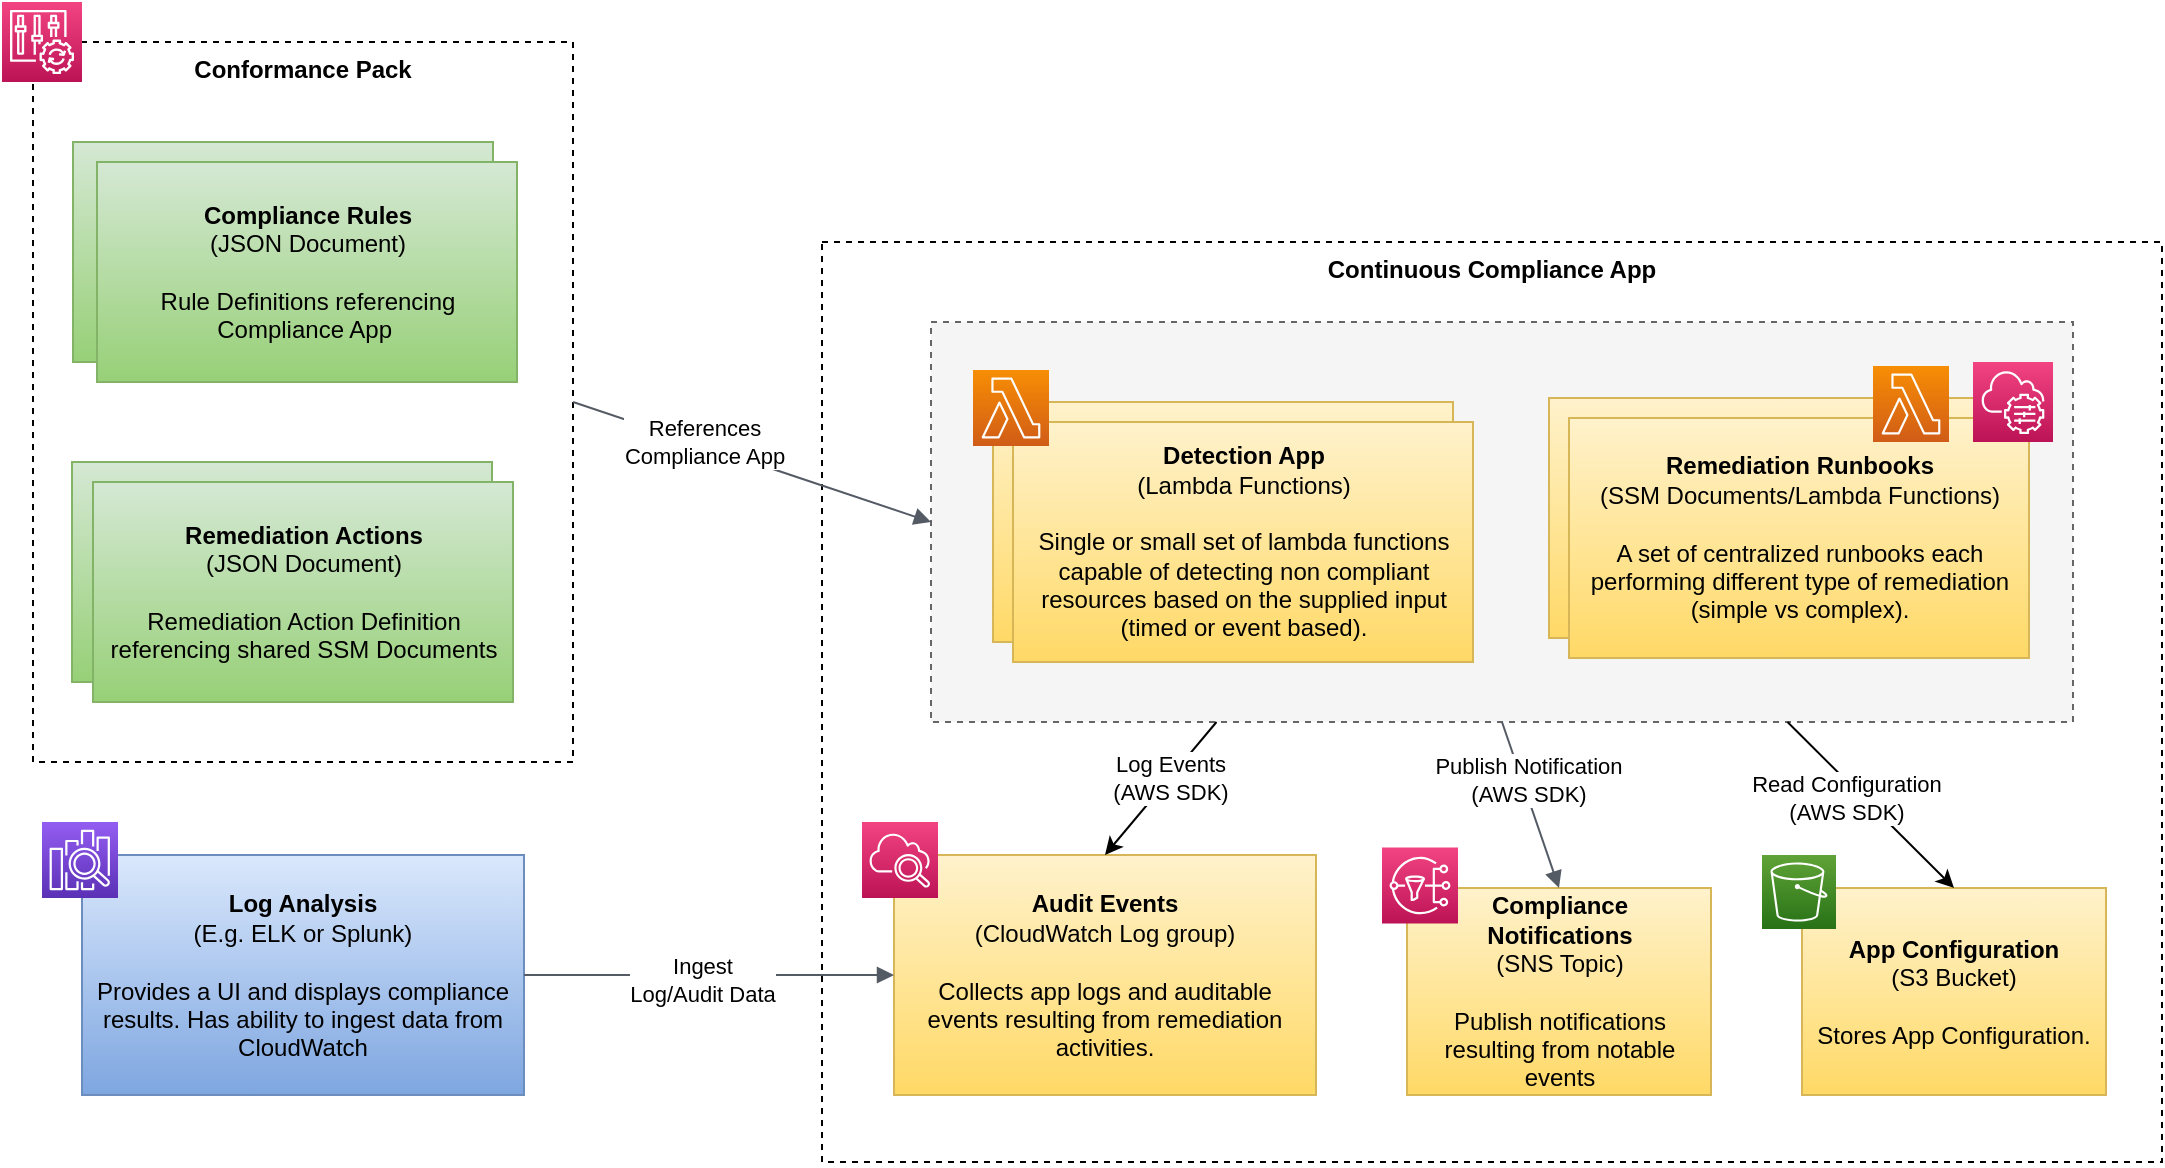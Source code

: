 <mxfile version="14.1.8" type="device" pages="4"><diagram id="Sz2MxA-G4bnlBhVbrP_o" name="App Design"><mxGraphModel dx="946" dy="672" grid="1" gridSize="10" guides="1" tooltips="1" connect="1" arrows="1" fold="1" page="1" pageScale="1" pageWidth="1169" pageHeight="827" math="0" shadow="0"><root><mxCell id="0"/><mxCell id="1" parent="0"/><mxCell id="k2-gSf6HDzEhyr_K0hGx-14" value="Continuous Compliance App" style="dashed=1;verticalAlign=top;fontStyle=1;" parent="1" vertex="1"><mxGeometry x="470" y="250" width="670" height="460" as="geometry"/></mxCell><mxCell id="k2-gSf6HDzEhyr_K0hGx-5" value="Conformance Pack" style="dashed=1;verticalAlign=top;fontStyle=1;" parent="1" vertex="1"><mxGeometry x="75.5" y="150" width="270" height="360" as="geometry"/></mxCell><mxCell id="q3Uj1CDxo_Lq9ED0C8Sh-1" value="" style="dashed=1;verticalAlign=top;fontStyle=1;fillColor=#f5f5f5;strokeColor=#666666;fontColor=#333333;" parent="1" vertex="1"><mxGeometry x="524.5" y="290" width="571" height="200" as="geometry"/></mxCell><mxCell id="-AlOKNgbu9KbfsANxfJk-21" value="&lt;b&gt;Detection App&lt;/b&gt;&lt;br&gt;(Lambda Function)&lt;br&gt;&lt;br&gt;Single or small set of lambda functions capable of detecting non compliant resources based on the supplied input (timed or event based)" style="whiteSpace=wrap;html=1;fillColor=#fff2cc;strokeColor=#d6b656;gradientColor=#ffd966;" parent="1" vertex="1"><mxGeometry x="555.5" y="330" width="230" height="120" as="geometry"/></mxCell><mxCell id="-AlOKNgbu9KbfsANxfJk-23" value="" style="whiteSpace=wrap;html=1;fillColor=#fff2cc;strokeColor=#d6b656;gradientColor=#ffd966;" parent="1" vertex="1"><mxGeometry x="833.5" y="328" width="230" height="120" as="geometry"/></mxCell><mxCell id="-AlOKNgbu9KbfsANxfJk-24" value="&lt;b&gt;Detection App&lt;/b&gt;&lt;br&gt;(Lambda Functions)&lt;br&gt;&lt;br&gt;Single or small set of lambda functions capable of detecting non compliant resources based on the supplied input (timed or event based)." style="whiteSpace=wrap;html=1;fillColor=#fff2cc;strokeColor=#d6b656;gradientColor=#ffd966;" parent="1" vertex="1"><mxGeometry x="565.5" y="340" width="230" height="120" as="geometry"/></mxCell><mxCell id="-AlOKNgbu9KbfsANxfJk-26" value="&lt;b&gt;Remediation Runbooks&lt;/b&gt;&lt;br&gt;(SSM Documents/Lambda Functions)&lt;br&gt;&lt;br&gt;A set of centralized runbooks each performing different type of&amp;nbsp;remediation (simple vs complex)." style="whiteSpace=wrap;html=1;fillColor=#fff2cc;strokeColor=#d6b656;gradientColor=#ffd966;" parent="1" vertex="1"><mxGeometry x="843.5" y="338" width="230" height="120" as="geometry"/></mxCell><mxCell id="-AlOKNgbu9KbfsANxfJk-28" value="" style="outlineConnect=0;fontColor=#232F3E;gradientColor=#F78E04;gradientDirection=north;fillColor=#D05C17;strokeColor=#ffffff;dashed=0;verticalLabelPosition=bottom;verticalAlign=top;align=center;html=1;fontSize=12;fontStyle=0;aspect=fixed;shape=mxgraph.aws4.resourceIcon;resIcon=mxgraph.aws4.lambda;" parent="1" vertex="1"><mxGeometry x="545.5" y="314" width="38" height="38" as="geometry"/></mxCell><mxCell id="-AlOKNgbu9KbfsANxfJk-37" value="&lt;b&gt;Audit Events&lt;/b&gt;&lt;br&gt;(CloudWatch Log group)&lt;br&gt;&lt;br&gt;Collects app logs and auditable &lt;br&gt;events resulting&amp;nbsp;from remediation activities." style="whiteSpace=wrap;html=1;fillColor=#fff2cc;strokeColor=#d6b656;gradientColor=#ffd966;" parent="1" vertex="1"><mxGeometry x="506" y="556.5" width="211" height="120" as="geometry"/></mxCell><mxCell id="-AlOKNgbu9KbfsANxfJk-38" value="&lt;b&gt;App Configuration&lt;/b&gt;&lt;br&gt;(S3 Bucket)&lt;br&gt;&lt;br&gt;Stores App Configuration." style="whiteSpace=wrap;html=1;fillColor=#fff2cc;strokeColor=#d6b656;gradientColor=#ffd966;" parent="1" vertex="1"><mxGeometry x="960" y="573" width="152" height="103.5" as="geometry"/></mxCell><mxCell id="-AlOKNgbu9KbfsANxfJk-39" value="" style="endArrow=classic;html=1;entryX=0.5;entryY=0;entryDx=0;entryDy=0;exitX=0.25;exitY=1;exitDx=0;exitDy=0;" parent="1" source="q3Uj1CDxo_Lq9ED0C8Sh-1" target="-AlOKNgbu9KbfsANxfJk-37" edge="1"><mxGeometry width="50" height="50" relative="1" as="geometry"><mxPoint x="1090" y="478.5" as="sourcePoint"/><mxPoint x="1140" y="425" as="targetPoint"/></mxGeometry></mxCell><mxCell id="mbrzjWFiRiYHchbA0VCh-6" value="Log Events&lt;br&gt;(AWS SDK)" style="edgeLabel;html=1;align=center;verticalAlign=middle;resizable=0;points=[];" parent="-AlOKNgbu9KbfsANxfJk-39" vertex="1" connectable="0"><mxGeometry x="-0.127" y="-2" relative="1" as="geometry"><mxPoint x="2.28" as="offset"/></mxGeometry></mxCell><mxCell id="-AlOKNgbu9KbfsANxfJk-40" value="" style="endArrow=classic;html=1;entryX=0.5;entryY=0;entryDx=0;entryDy=0;exitX=0.75;exitY=1;exitDx=0;exitDy=0;" parent="1" source="q3Uj1CDxo_Lq9ED0C8Sh-1" target="-AlOKNgbu9KbfsANxfJk-38" edge="1"><mxGeometry width="50" height="50" relative="1" as="geometry"><mxPoint x="1090" y="573.5" as="sourcePoint"/><mxPoint x="1159" y="465" as="targetPoint"/></mxGeometry></mxCell><mxCell id="mbrzjWFiRiYHchbA0VCh-7" value="Read Configuration&lt;br&gt;(AWS SDK)" style="edgeLabel;html=1;align=center;verticalAlign=middle;resizable=0;points=[];" parent="-AlOKNgbu9KbfsANxfJk-40" vertex="1" connectable="0"><mxGeometry x="-0.295" y="1" relative="1" as="geometry"><mxPoint x="-0.67" y="9.17" as="offset"/></mxGeometry></mxCell><mxCell id="-AlOKNgbu9KbfsANxfJk-41" value="" style="outlineConnect=0;fontColor=#232F3E;gradientColor=#F34482;gradientDirection=north;fillColor=#BC1356;strokeColor=#ffffff;dashed=0;verticalLabelPosition=bottom;verticalAlign=top;align=center;html=1;fontSize=12;fontStyle=0;aspect=fixed;shape=mxgraph.aws4.resourceIcon;resIcon=mxgraph.aws4.cloudwatch_2;" parent="1" vertex="1"><mxGeometry x="490" y="540" width="38" height="38" as="geometry"/></mxCell><mxCell id="-AlOKNgbu9KbfsANxfJk-42" value="" style="outlineConnect=0;fontColor=#232F3E;gradientColor=#60A337;gradientDirection=north;fillColor=#277116;strokeColor=#ffffff;dashed=0;verticalLabelPosition=bottom;verticalAlign=top;align=center;html=1;fontSize=12;fontStyle=0;aspect=fixed;shape=mxgraph.aws4.resourceIcon;resIcon=mxgraph.aws4.s3;" parent="1" vertex="1"><mxGeometry x="940" y="556.5" width="37" height="37" as="geometry"/></mxCell><mxCell id="mbrzjWFiRiYHchbA0VCh-3" value="" style="whiteSpace=wrap;html=1;fillColor=#d5e8d4;strokeColor=#82b366;gradientColor=#97d077;" parent="1" vertex="1"><mxGeometry x="95.5" y="200" width="210" height="110" as="geometry"/></mxCell><mxCell id="mbrzjWFiRiYHchbA0VCh-4" value="&lt;b&gt;Compliance Rules&lt;/b&gt;&lt;br&gt;(JSON Document)&lt;br&gt;&lt;br&gt;Rule Definitions referencing Compliance App&amp;nbsp;" style="whiteSpace=wrap;html=1;fillColor=#d5e8d4;strokeColor=#82b366;gradientColor=#97d077;" parent="1" vertex="1"><mxGeometry x="107.5" y="210" width="210" height="110" as="geometry"/></mxCell><mxCell id="F-UYwwWbPjWkkVW4_bss-1" value="&lt;b&gt;Log Analysis&lt;/b&gt;&lt;br&gt;(E.g. ELK or Splunk)&lt;br&gt;&lt;br&gt;Provides a UI and displays compliance results. Has ability to ingest data from CloudWatch" style="whiteSpace=wrap;html=1;fillColor=#dae8fc;strokeColor=#6c8ebf;gradientColor=#7ea6e0;" parent="1" vertex="1"><mxGeometry x="100" y="556.5" width="221" height="120" as="geometry"/></mxCell><mxCell id="F-UYwwWbPjWkkVW4_bss-2" value="" style="html=1;endArrow=block;elbow=vertical;startArrow=none;endFill=1;strokeColor=#545B64;rounded=0;entryX=0;entryY=0.5;entryDx=0;entryDy=0;exitX=1;exitY=0.5;exitDx=0;exitDy=0;" parent="1" source="F-UYwwWbPjWkkVW4_bss-1" target="-AlOKNgbu9KbfsANxfJk-37" edge="1"><mxGeometry width="100" relative="1" as="geometry"><mxPoint x="450" y="507.77" as="sourcePoint"/><mxPoint x="440" y="487.77" as="targetPoint"/></mxGeometry></mxCell><mxCell id="F-UYwwWbPjWkkVW4_bss-3" value="Ingest&lt;br&gt;Log/Audit Data" style="edgeLabel;html=1;align=center;verticalAlign=middle;resizable=0;points=[];" parent="F-UYwwWbPjWkkVW4_bss-2" vertex="1" connectable="0"><mxGeometry x="-0.039" y="-2" relative="1" as="geometry"><mxPoint as="offset"/></mxGeometry></mxCell><mxCell id="F-UYwwWbPjWkkVW4_bss-5" value="" style="outlineConnect=0;fontColor=#232F3E;gradientColor=#945DF2;gradientDirection=north;fillColor=#5A30B5;strokeColor=#ffffff;dashed=0;verticalLabelPosition=bottom;verticalAlign=top;align=center;html=1;fontSize=12;fontStyle=0;aspect=fixed;shape=mxgraph.aws4.resourceIcon;resIcon=mxgraph.aws4.elasticsearch_service;labelBackgroundColor=none;" parent="1" vertex="1"><mxGeometry x="80" y="540" width="38" height="38" as="geometry"/></mxCell><mxCell id="k2-gSf6HDzEhyr_K0hGx-3" value="" style="outlineConnect=0;fontColor=#232F3E;gradientColor=#F78E04;gradientDirection=north;fillColor=#D05C17;strokeColor=#ffffff;dashed=0;verticalLabelPosition=bottom;verticalAlign=top;align=center;html=1;fontSize=12;fontStyle=0;aspect=fixed;shape=mxgraph.aws4.resourceIcon;resIcon=mxgraph.aws4.lambda;" parent="1" vertex="1"><mxGeometry x="995.5" y="312" width="38" height="38" as="geometry"/></mxCell><mxCell id="-AlOKNgbu9KbfsANxfJk-11" value="" style="outlineConnect=0;fontColor=#232F3E;gradientColor=#F34482;gradientDirection=north;fillColor=#BC1356;strokeColor=#ffffff;dashed=0;verticalLabelPosition=bottom;verticalAlign=top;align=center;html=1;fontSize=12;fontStyle=0;aspect=fixed;shape=mxgraph.aws4.resourceIcon;resIcon=mxgraph.aws4.systems_manager;" parent="1" vertex="1"><mxGeometry x="1045.5" y="310" width="40" height="40" as="geometry"/></mxCell><mxCell id="k2-gSf6HDzEhyr_K0hGx-7" value="" style="whiteSpace=wrap;html=1;fillColor=#d5e8d4;strokeColor=#82b366;gradientColor=#97d077;" parent="1" vertex="1"><mxGeometry x="95" y="360" width="210" height="110" as="geometry"/></mxCell><mxCell id="k2-gSf6HDzEhyr_K0hGx-8" value="&lt;b&gt;Remediation Actions&lt;/b&gt;&lt;br&gt;(JSON Document)&lt;br&gt;&lt;br&gt;Remediation Action Definition referencing shared SSM Documents" style="whiteSpace=wrap;html=1;fillColor=#d5e8d4;strokeColor=#82b366;gradientColor=#97d077;" parent="1" vertex="1"><mxGeometry x="105.5" y="370" width="210" height="110" as="geometry"/></mxCell><mxCell id="k2-gSf6HDzEhyr_K0hGx-12" value="" style="html=1;endArrow=none;elbow=vertical;startArrow=block;startFill=1;strokeColor=#545B64;rounded=0;entryX=1;entryY=0.5;entryDx=0;entryDy=0;exitX=0;exitY=0.5;exitDx=0;exitDy=0;" parent="1" source="q3Uj1CDxo_Lq9ED0C8Sh-1" target="k2-gSf6HDzEhyr_K0hGx-5" edge="1"><mxGeometry width="100" relative="1" as="geometry"><mxPoint x="520" y="180" as="sourcePoint"/><mxPoint x="620" y="180" as="targetPoint"/></mxGeometry></mxCell><mxCell id="k2-gSf6HDzEhyr_K0hGx-13" value="References&lt;br&gt;Compliance App" style="edgeLabel;html=1;align=center;verticalAlign=middle;resizable=0;points=[];" parent="k2-gSf6HDzEhyr_K0hGx-12" vertex="1" connectable="0"><mxGeometry x="0.141" y="-4" relative="1" as="geometry"><mxPoint x="-13.37" y="-1.88" as="offset"/></mxGeometry></mxCell><mxCell id="k2-gSf6HDzEhyr_K0hGx-19" value="" style="outlineConnect=0;fontColor=#232F3E;gradientColor=#F34482;gradientDirection=north;fillColor=#BC1356;strokeColor=#ffffff;dashed=0;verticalLabelPosition=bottom;verticalAlign=top;align=center;html=1;fontSize=12;fontStyle=0;aspect=fixed;shape=mxgraph.aws4.resourceIcon;resIcon=mxgraph.aws4.config;labelBackgroundColor=none;" parent="1" vertex="1"><mxGeometry x="60" y="130" width="40" height="40" as="geometry"/></mxCell><mxCell id="GiI1Sh_6T7a-6g6l1EHq-1" style="edgeStyle=none;rounded=0;orthogonalLoop=1;jettySize=auto;html=1;exitX=0.5;exitY=1;exitDx=0;exitDy=0;" parent="1" edge="1"><mxGeometry relative="1" as="geometry"><mxPoint x="850" y="703.02" as="sourcePoint"/><mxPoint x="850" y="703.02" as="targetPoint"/></mxGeometry></mxCell><mxCell id="c5bsYohkxKz-2J22Nl2e-1" value="&lt;b&gt;Compliance &lt;br&gt;Notifications&lt;/b&gt;&lt;br&gt;(SNS Topic)&lt;br&gt;&lt;br&gt;Publish notifications resulting from notable events" style="whiteSpace=wrap;html=1;fillColor=#fff2cc;strokeColor=#d6b656;gradientColor=#ffd966;" parent="1" vertex="1"><mxGeometry x="762.5" y="573" width="152" height="103.5" as="geometry"/></mxCell><mxCell id="c5bsYohkxKz-2J22Nl2e-2" value="" style="html=1;endArrow=block;elbow=vertical;startArrow=none;endFill=1;strokeColor=#545B64;rounded=0;exitX=0.5;exitY=1;exitDx=0;exitDy=0;entryX=0.5;entryY=0;entryDx=0;entryDy=0;" parent="1" source="q3Uj1CDxo_Lq9ED0C8Sh-1" target="c5bsYohkxKz-2J22Nl2e-1" edge="1"><mxGeometry width="100" relative="1" as="geometry"><mxPoint x="720" y="550" as="sourcePoint"/><mxPoint x="820" y="550" as="targetPoint"/></mxGeometry></mxCell><mxCell id="c5bsYohkxKz-2J22Nl2e-5" value="Publish Notification&lt;br&gt;(AWS SDK)" style="edgeLabel;html=1;align=center;verticalAlign=middle;resizable=0;points=[];" parent="c5bsYohkxKz-2J22Nl2e-2" vertex="1" connectable="0"><mxGeometry x="-0.279" y="3" relative="1" as="geometry"><mxPoint as="offset"/></mxGeometry></mxCell><mxCell id="c5bsYohkxKz-2J22Nl2e-3" value="" style="outlineConnect=0;fontColor=#232F3E;gradientColor=#F34482;gradientDirection=north;fillColor=#BC1356;strokeColor=#ffffff;dashed=0;verticalLabelPosition=bottom;verticalAlign=top;align=center;html=1;fontSize=12;fontStyle=0;aspect=fixed;shape=mxgraph.aws4.resourceIcon;resIcon=mxgraph.aws4.sns;labelBackgroundColor=none;" parent="1" vertex="1"><mxGeometry x="750" y="552.77" width="38" height="38" as="geometry"/></mxCell></root></mxGraphModel></diagram><diagram id="mB6nTAfu0q8Hd1EoZbmC" name="Account Relationship"><mxGraphModel dx="946" dy="672" grid="1" gridSize="10" guides="1" tooltips="1" connect="1" arrows="1" fold="1" page="1" pageScale="1" pageWidth="850" pageHeight="1400" math="0" shadow="0"><root><mxCell id="8_wgJeyz4TgsrGso-1_J-0"/><mxCell id="8_wgJeyz4TgsrGso-1_J-1" parent="8_wgJeyz4TgsrGso-1_J-0"/><mxCell id="a839d6v1gcELjsBSGCkf-0" value="" style="fillColor=#EFF0F3;strokeColor=none;dashed=0;verticalAlign=top;fontStyle=0;fontColor=#232F3D;labelBackgroundColor=none;align=left;" parent="8_wgJeyz4TgsrGso-1_J-1" vertex="1"><mxGeometry x="130" y="160" width="670" height="190" as="geometry"/></mxCell><mxCell id="vc-eMAyZ4uf2lT64uw7j-0" value="Centralized Compliance Account" style="points=[[0,0],[0.25,0],[0.5,0],[0.75,0],[1,0],[1,0.25],[1,0.5],[1,0.75],[1,1],[0.75,1],[0.5,1],[0.25,1],[0,1],[0,0.75],[0,0.5],[0,0.25]];outlineConnect=0;gradientColor=none;html=1;whiteSpace=wrap;fontSize=12;fontStyle=0;shape=mxgraph.aws4.group;grIcon=mxgraph.aws4.group_aws_cloud_alt;strokeColor=#232F3E;fillColor=none;verticalAlign=top;align=left;spacingLeft=30;fontColor=#232F3E;dashed=0;" parent="8_wgJeyz4TgsrGso-1_J-1" vertex="1"><mxGeometry x="150" y="180" width="335" height="150" as="geometry"/></mxCell><mxCell id="vc-eMAyZ4uf2lT64uw7j-1" value="&lt;b&gt;Continuous Compliance App&lt;/b&gt;&lt;br&gt;(Serverless App)" style="rounded=0;whiteSpace=wrap;html=1;fillColor=#dae8fc;strokeColor=#6c8ebf;gradientColor=#7ea6e0;" parent="8_wgJeyz4TgsrGso-1_J-1" vertex="1"><mxGeometry x="170.5" y="220" width="137" height="80" as="geometry"/></mxCell><mxCell id="vc-eMAyZ4uf2lT64uw7j-4" value="Orgs Management Account" style="points=[[0,0],[0.25,0],[0.5,0],[0.75,0],[1,0],[1,0.25],[1,0.5],[1,0.75],[1,1],[0.75,1],[0.5,1],[0.25,1],[0,1],[0,0.75],[0,0.5],[0,0.25]];outlineConnect=0;gradientColor=none;html=1;whiteSpace=wrap;fontSize=12;fontStyle=0;shape=mxgraph.aws4.group;grIcon=mxgraph.aws4.group_aws_cloud_alt;strokeColor=#232F3E;fillColor=none;verticalAlign=top;align=left;spacingLeft=30;fontColor=#232F3E;dashed=0;" parent="8_wgJeyz4TgsrGso-1_J-1" vertex="1"><mxGeometry x="550" y="190" width="230" height="140" as="geometry"/></mxCell><mxCell id="vc-eMAyZ4uf2lT64uw7j-5" value="&lt;b&gt;Centralized Compliance Rules&lt;br&gt;&lt;/b&gt;(Conformance Pack)" style="rounded=0;whiteSpace=wrap;html=1;fillColor=#dae8fc;strokeColor=#6c8ebf;gradientColor=#7ea6e0;" parent="8_wgJeyz4TgsrGso-1_J-1" vertex="1"><mxGeometry x="580" y="225" width="170" height="80" as="geometry"/></mxCell><mxCell id="MnebjbsliFPxQwY6gwCk-8" value="" style="rounded=0;orthogonalLoop=1;jettySize=auto;html=1;entryX=0.5;entryY=1;entryDx=0;entryDy=0;" parent="8_wgJeyz4TgsrGso-1_J-1" source="MnebjbsliFPxQwY6gwCk-0" target="vc-eMAyZ4uf2lT64uw7j-1" edge="1"><mxGeometry relative="1" as="geometry"><mxPoint x="115" y="495" as="targetPoint"/></mxGeometry></mxCell><mxCell id="MnebjbsliFPxQwY6gwCk-10" value="Invoke Lambda &lt;br&gt;Function" style="edgeLabel;html=1;align=center;verticalAlign=middle;resizable=0;points=[];" parent="MnebjbsliFPxQwY6gwCk-8" vertex="1" connectable="0"><mxGeometry x="0.035" y="2" relative="1" as="geometry"><mxPoint as="offset"/></mxGeometry></mxCell><mxCell id="MJGX6Xdzz2bD-GF3kXNW-1" value="&lt;font color=&quot;#ff0000&quot;&gt;&lt;b&gt;Target Account&amp;nbsp;&lt;/b&gt;&lt;/font&gt;" style="points=[[0,0],[0.25,0],[0.5,0],[0.75,0],[1,0],[1,0.25],[1,0.5],[1,0.75],[1,1],[0.75,1],[0.5,1],[0.25,1],[0,1],[0,0.75],[0,0.5],[0,0.25]];outlineConnect=0;gradientColor=none;html=1;whiteSpace=wrap;fontSize=12;fontStyle=0;shape=mxgraph.aws4.group;grIcon=mxgraph.aws4.group_aws_cloud_alt;fillColor=none;verticalAlign=top;align=right;spacingLeft=30;fontColor=#232F3E;dashed=0;strokeColor=#FF3333;strokeWidth=3;" parent="8_wgJeyz4TgsrGso-1_J-1" vertex="1"><mxGeometry x="100" y="410" width="480" height="150" as="geometry"/></mxCell><mxCell id="L0g6IbjOFA0tWJUB-L1M-2" value="Detect +&lt;br&gt;Remdiate" style="edgeStyle=none;rounded=0;orthogonalLoop=1;jettySize=auto;html=1;exitX=0;exitY=0.5;exitDx=0;exitDy=0;" edge="1" parent="8_wgJeyz4TgsrGso-1_J-1" source="MnebjbsliFPxQwY6gwCk-0" target="L0g6IbjOFA0tWJUB-L1M-0"><mxGeometry relative="1" as="geometry"/></mxCell><mxCell id="MnebjbsliFPxQwY6gwCk-0" value="&lt;b&gt;Compliance Rules&lt;br&gt;&lt;/b&gt;(AWS Config Rules)" style="rounded=0;whiteSpace=wrap;html=1;fillColor=#f8cecc;strokeColor=#b85450;gradientColor=#ea6b66;" parent="8_wgJeyz4TgsrGso-1_J-1" vertex="1"><mxGeometry x="305" y="440" width="130" height="80" as="geometry"/></mxCell><mxCell id="MnebjbsliFPxQwY6gwCk-1" value="Assume Roles" style="outlineConnect=0;fontColor=#232F3E;gradientColor=none;fillColor=#C7131F;strokeColor=none;dashed=0;verticalLabelPosition=bottom;verticalAlign=top;align=center;html=1;fontSize=12;fontStyle=0;aspect=fixed;pointerEvents=1;shape=mxgraph.aws4.role;" parent="8_wgJeyz4TgsrGso-1_J-1" vertex="1"><mxGeometry x="472" y="450" width="78" height="44" as="geometry"/></mxCell><mxCell id="urerFmy-SF4Gj6A_wDd9-0" value="&lt;b&gt;Remediation Runbooks&lt;/b&gt;&lt;br&gt;(SSM Docs)" style="rounded=0;whiteSpace=wrap;html=1;fillColor=#dae8fc;labelBackgroundColor=none;strokeColor=#6c8ebf;gradientColor=#7ea6e0;" parent="8_wgJeyz4TgsrGso-1_J-1" vertex="1"><mxGeometry x="345" y="220" width="120" height="80" as="geometry"/></mxCell><mxCell id="urerFmy-SF4Gj6A_wDd9-2" value="" style="endArrow=classic;html=1;entryX=0.5;entryY=1;entryDx=0;entryDy=0;exitX=0.75;exitY=0;exitDx=0;exitDy=0;" parent="8_wgJeyz4TgsrGso-1_J-1" source="MnebjbsliFPxQwY6gwCk-0" target="urerFmy-SF4Gj6A_wDd9-0" edge="1"><mxGeometry width="50" height="50" relative="1" as="geometry"><mxPoint x="300" y="460" as="sourcePoint"/><mxPoint x="360" y="330" as="targetPoint"/></mxGeometry></mxCell><mxCell id="urerFmy-SF4Gj6A_wDd9-13" value="Execute Runbook&lt;br&gt;(Shared with acct)" style="edgeLabel;html=1;align=center;verticalAlign=middle;resizable=0;points=[];" parent="urerFmy-SF4Gj6A_wDd9-2" vertex="1" connectable="0"><mxGeometry x="0.051" y="-1" relative="1" as="geometry"><mxPoint x="-1" as="offset"/></mxGeometry></mxCell><mxCell id="urerFmy-SF4Gj6A_wDd9-3" value="" style="endArrow=classic;html=1;entryX=1;entryY=0.5;entryDx=0;entryDy=0;edgeStyle=orthogonalEdgeStyle;curved=1;exitX=0.5;exitY=1;exitDx=0;exitDy=0;" parent="8_wgJeyz4TgsrGso-1_J-1" source="vc-eMAyZ4uf2lT64uw7j-4" target="MJGX6Xdzz2bD-GF3kXNW-1" edge="1"><mxGeometry width="50" height="50" relative="1" as="geometry"><mxPoint x="310" y="380" as="sourcePoint"/><mxPoint x="360" y="330" as="targetPoint"/></mxGeometry></mxCell><mxCell id="urerFmy-SF4Gj6A_wDd9-9" value="Deploy Rules&lt;br&gt;(AWS&amp;nbsp; CLI)" style="edgeLabel;html=1;align=center;verticalAlign=middle;resizable=0;points=[];" parent="urerFmy-SF4Gj6A_wDd9-3" vertex="1" connectable="0"><mxGeometry x="0.044" y="-1" relative="1" as="geometry"><mxPoint x="-14.0" y="-38.97" as="offset"/></mxGeometry></mxCell><mxCell id="urerFmy-SF4Gj6A_wDd9-11" value="" style="edgeStyle=orthogonalEdgeStyle;html=1;endArrow=block;elbow=vertical;startArrow=none;endFill=1;strokeColor=#545B64;rounded=0;entryX=1;entryY=0.5;entryDx=0;entryDy=0;exitX=0;exitY=0.5;exitDx=0;exitDy=0;" parent="8_wgJeyz4TgsrGso-1_J-1" source="urerFmy-SF4Gj6A_wDd9-0" target="vc-eMAyZ4uf2lT64uw7j-1" edge="1"><mxGeometry width="100" relative="1" as="geometry"><mxPoint x="350" y="260" as="sourcePoint"/><mxPoint x="490" y="110" as="targetPoint"/></mxGeometry></mxCell><mxCell id="L0g6IbjOFA0tWJUB-L1M-0" value="non-complant&lt;br&gt;resources" style="gradientDirection=north;outlineConnect=0;fillColor=#f8cecc;strokeColor=#b85450;dashed=0;verticalLabelPosition=bottom;verticalAlign=top;align=center;html=1;fontSize=12;fontStyle=0;aspect=fixed;shape=mxgraph.aws4.resourceIcon;resIcon=mxgraph.aws4.general;gradientColor=#ea6b66;" vertex="1" parent="8_wgJeyz4TgsrGso-1_J-1"><mxGeometry x="140" y="441" width="78" height="78" as="geometry"/></mxCell></root></mxGraphModel></diagram><diagram id="Jmy5J4qRbKU6ZleT86VZ" name="Testing"><mxGraphModel dx="1186" dy="672" grid="1" gridSize="10" guides="1" tooltips="1" connect="1" arrows="1" fold="1" page="1" pageScale="1" pageWidth="850" pageHeight="1400" math="0" shadow="0"><root><mxCell id="IUuq2pxBTzWjJ-5egZWh-0"/><mxCell id="IUuq2pxBTzWjJ-5egZWh-1" parent="IUuq2pxBTzWjJ-5egZWh-0"/><mxCell id="zkGZcGvaBLwW-WZhQlYI-23" value="" style="fillColor=#EFF0F3;strokeColor=none;dashed=0;verticalAlign=top;fontStyle=0;fontColor=#232F3D;labelBackgroundColor=none;align=left;" parent="IUuq2pxBTzWjJ-5egZWh-1" vertex="1"><mxGeometry x="90" y="60" width="630" height="180" as="geometry"/></mxCell><mxCell id="BmbKlr8SRI4Ay4HrXRJZ-3" value="Orgs Management Account" style="points=[[0,0],[0.25,0],[0.5,0],[0.75,0],[1,0],[1,0.25],[1,0.5],[1,0.75],[1,1],[0.75,1],[0.5,1],[0.25,1],[0,1],[0,0.75],[0,0.5],[0,0.25]];outlineConnect=0;gradientColor=none;html=1;whiteSpace=wrap;fontSize=12;fontStyle=0;shape=mxgraph.aws4.group;grIcon=mxgraph.aws4.group_aws_cloud_alt;strokeColor=#232F3E;fillColor=none;verticalAlign=top;align=left;spacingLeft=30;fontColor=#232F3E;dashed=0;strokeWidth=3;" parent="IUuq2pxBTzWjJ-5egZWh-1" vertex="1"><mxGeometry x="460" y="80" width="230" height="140" as="geometry"/></mxCell><mxCell id="BmbKlr8SRI4Ay4HrXRJZ-4" value="&lt;b&gt;Centralized Compliance Rules&lt;br&gt;&lt;/b&gt;(Conformance Pack)" style="rounded=0;whiteSpace=wrap;html=1;fillColor=#dae8fc;strokeColor=#6c8ebf;gradientColor=#7ea6e0;" parent="IUuq2pxBTzWjJ-5egZWh-1" vertex="1"><mxGeometry x="490" y="115" width="170" height="80" as="geometry"/></mxCell><mxCell id="BmbKlr8SRI4Ay4HrXRJZ-7" value="Org Member Account (&lt;b&gt;Prod&lt;/b&gt;)" style="points=[[0,0],[0.25,0],[0.5,0],[0.75,0],[1,0],[1,0.25],[1,0.5],[1,0.75],[1,1],[0.75,1],[0.5,1],[0.25,1],[0,1],[0,0.75],[0,0.5],[0,0.25]];outlineConnect=0;gradientColor=none;html=1;whiteSpace=wrap;fontSize=12;fontStyle=0;shape=mxgraph.aws4.group;grIcon=mxgraph.aws4.group_aws_cloud_alt;fillColor=none;verticalAlign=top;align=left;spacingLeft=30;dashed=0;strokeWidth=1;fontColor=#232F3E;strokeColor=#232F3E;" parent="IUuq2pxBTzWjJ-5egZWh-1" vertex="1"><mxGeometry x="110" y="82.5" width="190" height="135" as="geometry"/></mxCell><mxCell id="BmbKlr8SRI4Ay4HrXRJZ-8" value="&lt;b&gt;Production Rules&lt;br&gt;&lt;/b&gt;(AWS Config Rules)" style="rounded=0;whiteSpace=wrap;html=1;fillColor=#f8cecc;strokeColor=#b85450;gradientColor=#ea6b66;fontColor=#232F3E;" parent="IUuq2pxBTzWjJ-5egZWh-1" vertex="1"><mxGeometry x="142.5" y="112.5" width="130" height="80" as="geometry"/></mxCell><mxCell id="BmbKlr8SRI4Ay4HrXRJZ-16" value="" style="html=1;endArrow=block;elbow=vertical;startArrow=none;endFill=1;strokeColor=#545B64;rounded=0;fontColor=#232F3E;exitX=0;exitY=0.5;exitDx=0;exitDy=0;" parent="IUuq2pxBTzWjJ-5egZWh-1" source="BmbKlr8SRI4Ay4HrXRJZ-3" target="BmbKlr8SRI4Ay4HrXRJZ-7" edge="1"><mxGeometry width="100" relative="1" as="geometry"><mxPoint x="420" y="30" as="sourcePoint"/><mxPoint x="270" y="30" as="targetPoint"/></mxGeometry></mxCell><mxCell id="BmbKlr8SRI4Ay4HrXRJZ-20" value="Deploy Production&lt;br&gt;Rules" style="edgeLabel;html=1;align=center;verticalAlign=middle;resizable=0;points=[];fontColor=#232F3E;labelBackgroundColor=#ffffff;" parent="BmbKlr8SRI4Ay4HrXRJZ-16" vertex="1" connectable="0"><mxGeometry x="0.004" y="-1" relative="1" as="geometry"><mxPoint as="offset"/></mxGeometry></mxCell><mxCell id="BmbKlr8SRI4Ay4HrXRJZ-17" value="Org Member Account (&lt;b&gt;Application&lt;/b&gt; &lt;b&gt;Test&lt;/b&gt;)" style="points=[[0,0],[0.25,0],[0.5,0],[0.75,0],[1,0],[1,0.25],[1,0.5],[1,0.75],[1,1],[0.75,1],[0.5,1],[0.25,1],[0,1],[0,0.75],[0,0.5],[0,0.25]];outlineConnect=0;gradientColor=none;html=1;whiteSpace=wrap;fontSize=12;fontStyle=0;shape=mxgraph.aws4.group;grIcon=mxgraph.aws4.group_aws_cloud_alt;fillColor=none;verticalAlign=top;align=left;spacingLeft=30;dashed=0;strokeWidth=1;fontColor=#232F3E;strokeColor=#232F3E;" parent="IUuq2pxBTzWjJ-5egZWh-1" vertex="1"><mxGeometry x="90" y="320" width="340" height="160" as="geometry"/></mxCell><mxCell id="BmbKlr8SRI4Ay4HrXRJZ-19" value="" style="html=1;endArrow=block;elbow=vertical;startArrow=none;endFill=1;strokeColor=#545B64;rounded=0;fontColor=#232F3E;dashed=1;entryX=0.5;entryY=0;entryDx=0;entryDy=0;exitX=0;exitY=0.75;exitDx=0;exitDy=0;" parent="IUuq2pxBTzWjJ-5egZWh-1" source="BmbKlr8SRI4Ay4HrXRJZ-3" target="BmbKlr8SRI4Ay4HrXRJZ-17" edge="1"><mxGeometry width="100" relative="1" as="geometry"><mxPoint x="470" y="218" as="sourcePoint"/><mxPoint x="330" y="260" as="targetPoint"/></mxGeometry></mxCell><mxCell id="BmbKlr8SRI4Ay4HrXRJZ-21" value="Excluded from&lt;br&gt;Deploymennt" style="edgeLabel;html=1;align=center;verticalAlign=middle;resizable=0;points=[];fontColor=#232F3E;labelBackgroundColor=#ffffff;" parent="BmbKlr8SRI4Ay4HrXRJZ-19" vertex="1" connectable="0"><mxGeometry x="0.082" y="-43" relative="1" as="geometry"><mxPoint x="12.64" y="47.35" as="offset"/></mxGeometry></mxCell><mxCell id="BmbKlr8SRI4Ay4HrXRJZ-22" value="Developer/Tester" style="outlineConnect=0;fontColor=#232F3E;gradientColor=none;fillColor=#232F3E;strokeColor=none;dashed=0;verticalLabelPosition=bottom;verticalAlign=top;align=center;html=1;fontSize=12;fontStyle=0;aspect=fixed;pointerEvents=1;shape=mxgraph.aws4.user;labelBackgroundColor=none;" parent="IUuq2pxBTzWjJ-5egZWh-1" vertex="1"><mxGeometry x="740" y="366" width="68" height="68" as="geometry"/></mxCell><mxCell id="BmbKlr8SRI4Ay4HrXRJZ-23" value="" style="html=1;endArrow=block;elbow=vertical;startArrow=none;endFill=1;strokeColor=#545B64;rounded=0;fontColor=#232F3E;entryX=1;entryY=0.5;entryDx=0;entryDy=0;" parent="IUuq2pxBTzWjJ-5egZWh-1" source="BmbKlr8SRI4Ay4HrXRJZ-22" target="9lrO1YeEhTjOmGqMkPCW-0" edge="1"><mxGeometry width="100" relative="1" as="geometry"><mxPoint x="522.01" y="235" as="sourcePoint"/><mxPoint x="310" y="580" as="targetPoint"/></mxGeometry></mxCell><mxCell id="BmbKlr8SRI4Ay4HrXRJZ-24" value="Deploy Test&lt;br&gt;Rules" style="edgeLabel;html=1;align=center;verticalAlign=middle;resizable=0;points=[];fontColor=#232F3E;labelBackgroundColor=#ffffff;" parent="BmbKlr8SRI4Ay4HrXRJZ-23" vertex="1" connectable="0"><mxGeometry x="0.004" y="-1" relative="1" as="geometry"><mxPoint x="5" y="1" as="offset"/></mxGeometry></mxCell><mxCell id="9lrO1YeEhTjOmGqMkPCW-0" value="Org Member Account &lt;br&gt;(&lt;b&gt;Compliance&lt;/b&gt;&amp;nbsp;&lt;b&gt;Test&lt;/b&gt;)" style="points=[[0,0],[0.25,0],[0.5,0],[0.75,0],[1,0],[1,0.25],[1,0.5],[1,0.75],[1,1],[0.75,1],[0.5,1],[0.25,1],[0,1],[0,0.75],[0,0.5],[0,0.25]];outlineConnect=0;gradientColor=none;html=1;whiteSpace=wrap;fontSize=12;fontStyle=0;shape=mxgraph.aws4.group;grIcon=mxgraph.aws4.group_aws_cloud_alt;fillColor=none;verticalAlign=top;align=left;spacingLeft=30;dashed=0;strokeWidth=1;fontColor=#232F3E;strokeColor=#232F3E;" parent="IUuq2pxBTzWjJ-5egZWh-1" vertex="1"><mxGeometry x="460" y="320" width="190" height="160" as="geometry"/></mxCell><mxCell id="9lrO1YeEhTjOmGqMkPCW-1" value="&lt;b style=&quot;color: rgb(35 , 47 , 62)&quot;&gt;Test Rules&lt;br&gt;&lt;/b&gt;&lt;span style=&quot;color: rgb(35 , 47 , 62)&quot;&gt;(AWS Config Rules)&lt;/span&gt;" style="rounded=0;whiteSpace=wrap;html=1;fillColor=#d5e8d4;strokeColor=#82b366;gradientColor=#97d077;" parent="IUuq2pxBTzWjJ-5egZWh-1" vertex="1"><mxGeometry x="490" y="370" width="130" height="80" as="geometry"/></mxCell><mxCell id="zkGZcGvaBLwW-WZhQlYI-17" value="&lt;b&gt;Test &lt;br&gt;Compliance App&lt;/b&gt;&lt;br&gt;(Serverless App)" style="rounded=0;whiteSpace=wrap;html=1;fillColor=#d5e8d4;strokeColor=#82b366;gradientColor=#97d077;" parent="IUuq2pxBTzWjJ-5egZWh-1" vertex="1"><mxGeometry x="110" y="370" width="137" height="80" as="geometry"/></mxCell><mxCell id="zkGZcGvaBLwW-WZhQlYI-18" value="&lt;b&gt;Test Runbooks&lt;/b&gt;&lt;br&gt;(SSM Docs)" style="rounded=0;whiteSpace=wrap;html=1;fillColor=#d5e8d4;labelBackgroundColor=none;strokeColor=#82b366;gradientColor=#97d077;" parent="IUuq2pxBTzWjJ-5egZWh-1" vertex="1"><mxGeometry x="284.5" y="370" width="120" height="80" as="geometry"/></mxCell><mxCell id="zkGZcGvaBLwW-WZhQlYI-19" value="" style="edgeStyle=orthogonalEdgeStyle;html=1;endArrow=block;elbow=vertical;startArrow=none;endFill=1;strokeColor=#82b366;rounded=0;entryX=1;entryY=0.5;entryDx=0;entryDy=0;exitX=0;exitY=0.5;exitDx=0;exitDy=0;gradientColor=#97d077;fillColor=#d5e8d4;" parent="IUuq2pxBTzWjJ-5egZWh-1" source="zkGZcGvaBLwW-WZhQlYI-18" target="zkGZcGvaBLwW-WZhQlYI-17" edge="1"><mxGeometry width="100" relative="1" as="geometry"><mxPoint x="289.5" y="410" as="sourcePoint"/><mxPoint x="429.5" y="260" as="targetPoint"/></mxGeometry></mxCell><mxCell id="zkGZcGvaBLwW-WZhQlYI-20" value="" style="html=1;endArrow=block;elbow=vertical;startArrow=none;endFill=1;strokeColor=#545B64;rounded=0;fontColor=#232F3E;dashed=1;entryX=0.5;entryY=0;entryDx=0;entryDy=0;exitX=0.5;exitY=1;exitDx=0;exitDy=0;" parent="IUuq2pxBTzWjJ-5egZWh-1" source="BmbKlr8SRI4Ay4HrXRJZ-3" target="9lrO1YeEhTjOmGqMkPCW-0" edge="1"><mxGeometry width="100" relative="1" as="geometry"><mxPoint x="399.474" y="210" as="sourcePoint"/><mxPoint x="270" y="330" as="targetPoint"/></mxGeometry></mxCell><mxCell id="zkGZcGvaBLwW-WZhQlYI-22" value="&lt;span style=&quot;color: rgb(35 , 47 , 62)&quot;&gt;Excluded from&lt;/span&gt;&lt;br style=&quot;color: rgb(35 , 47 , 62)&quot;&gt;&lt;span style=&quot;color: rgb(35 , 47 , 62)&quot;&gt;Deploymennt&lt;/span&gt;" style="edgeLabel;html=1;align=center;verticalAlign=middle;resizable=0;points=[];" parent="zkGZcGvaBLwW-WZhQlYI-20" vertex="1" connectable="0"><mxGeometry x="-0.198" y="2" relative="1" as="geometry"><mxPoint x="-1.7" y="10.01" as="offset"/></mxGeometry></mxCell></root></mxGraphModel></diagram><diagram id="bgTCFxzs6aevAEOywrd4" name="Code Organization"><mxGraphModel dx="946" dy="672" grid="1" gridSize="10" guides="1" tooltips="1" connect="1" arrows="1" fold="1" page="1" pageScale="1" pageWidth="850" pageHeight="1400" math="0" shadow="0"><root><mxCell id="qQD9T64kQpoGQ5Of31X3-0"/><mxCell id="qQD9T64kQpoGQ5Of31X3-1" parent="qQD9T64kQpoGQ5Of31X3-0"/><mxCell id="fCJAm5VjlnqsWRrkNnXO-21" value="" style="rounded=0;whiteSpace=wrap;html=1;dashed=1;" vertex="1" parent="qQD9T64kQpoGQ5Of31X3-1"><mxGeometry x="100" y="110" width="640" height="400" as="geometry"/></mxCell><mxCell id="fCJAm5VjlnqsWRrkNnXO-4" style="edgeStyle=none;rounded=0;orthogonalLoop=1;jettySize=auto;html=1;exitX=0.5;exitY=1;exitDx=0;exitDy=0;entryX=0.5;entryY=0;entryDx=0;entryDy=0;" edge="1" parent="qQD9T64kQpoGQ5Of31X3-1" source="fCJAm5VjlnqsWRrkNnXO-1" target="fCJAm5VjlnqsWRrkNnXO-3"><mxGeometry relative="1" as="geometry"><mxPoint x="427" y="407" as="targetPoint"/></mxGeometry></mxCell><mxCell id="fCJAm5VjlnqsWRrkNnXO-18" value="Load compliance&lt;br&gt;module" style="edgeLabel;html=1;align=center;verticalAlign=middle;resizable=0;points=[];" vertex="1" connectable="0" parent="fCJAm5VjlnqsWRrkNnXO-4"><mxGeometry x="-0.075" y="2" relative="1" as="geometry"><mxPoint as="offset"/></mxGeometry></mxCell><mxCell id="fCJAm5VjlnqsWRrkNnXO-1" value="&lt;b&gt;Compliance Module&lt;/b&gt;&lt;br&gt;&lt;b&gt;Factory&lt;/b&gt;&lt;br&gt;(Module)" style="rounded=0;whiteSpace=wrap;html=1;fillColor=#dae8fc;strokeColor=#6c8ebf;" vertex="1" parent="qQD9T64kQpoGQ5Of31X3-1"><mxGeometry x="367" y="280" width="120" height="60" as="geometry"/></mxCell><mxCell id="fCJAm5VjlnqsWRrkNnXO-11" style="rounded=0;orthogonalLoop=1;jettySize=auto;html=1;exitX=1;exitY=0.5;exitDx=0;exitDy=0;entryX=0;entryY=0.5;entryDx=0;entryDy=0;" edge="1" parent="qQD9T64kQpoGQ5Of31X3-1" source="fCJAm5VjlnqsWRrkNnXO-3" target="fCJAm5VjlnqsWRrkNnXO-10"><mxGeometry relative="1" as="geometry"/></mxCell><mxCell id="fCJAm5VjlnqsWRrkNnXO-19" value="Interact with&lt;br&gt;AWS" style="edgeLabel;html=1;align=center;verticalAlign=middle;resizable=0;points=[];" vertex="1" connectable="0" parent="fCJAm5VjlnqsWRrkNnXO-11"><mxGeometry x="-0.212" y="-1" relative="1" as="geometry"><mxPoint as="offset"/></mxGeometry></mxCell><mxCell id="fCJAm5VjlnqsWRrkNnXO-12" style="edgeStyle=none;rounded=0;orthogonalLoop=1;jettySize=auto;html=1;exitX=0;exitY=0.5;exitDx=0;exitDy=0;entryX=1;entryY=0.5;entryDx=0;entryDy=0;" edge="1" parent="qQD9T64kQpoGQ5Of31X3-1" source="fCJAm5VjlnqsWRrkNnXO-3" target="fCJAm5VjlnqsWRrkNnXO-9"><mxGeometry relative="1" as="geometry"/></mxCell><mxCell id="fCJAm5VjlnqsWRrkNnXO-20" value="Evalluate&lt;br&gt;compliance" style="edgeLabel;html=1;align=center;verticalAlign=middle;resizable=0;points=[];" vertex="1" connectable="0" parent="fCJAm5VjlnqsWRrkNnXO-12"><mxGeometry x="-0.053" y="-3" relative="1" as="geometry"><mxPoint y="3" as="offset"/></mxGeometry></mxCell><mxCell id="fCJAm5VjlnqsWRrkNnXO-3" value="&lt;b&gt;Compliance &lt;br&gt;Modules&lt;/b&gt;&lt;br&gt;(Package)" style="rounded=0;whiteSpace=wrap;html=1;fillColor=#dae8fc;strokeColor=#6c8ebf;" vertex="1" parent="qQD9T64kQpoGQ5Of31X3-1"><mxGeometry x="367" y="414" width="120" height="60" as="geometry"/></mxCell><mxCell id="fCJAm5VjlnqsWRrkNnXO-6" value="" style="edgeStyle=none;rounded=0;orthogonalLoop=1;jettySize=auto;html=1;exitX=0.5;exitY=1;exitDx=0;exitDy=0;entryX=0.25;entryY=0;entryDx=0;entryDy=0;" edge="1" parent="qQD9T64kQpoGQ5Of31X3-1" source="fCJAm5VjlnqsWRrkNnXO-5" target="fCJAm5VjlnqsWRrkNnXO-1"><mxGeometry relative="1" as="geometry"/></mxCell><mxCell id="fCJAm5VjlnqsWRrkNnXO-16" value="Evaluate&lt;br&gt;Compliance" style="edgeLabel;html=1;align=center;verticalAlign=middle;resizable=0;points=[];" vertex="1" connectable="0" parent="fCJAm5VjlnqsWRrkNnXO-6"><mxGeometry x="-0.234" y="1" relative="1" as="geometry"><mxPoint x="1" as="offset"/></mxGeometry></mxCell><mxCell id="fCJAm5VjlnqsWRrkNnXO-5" value="&lt;b&gt;Config Rule Hander&lt;/b&gt;&lt;br&gt;(Lambda Handler)" style="rounded=0;whiteSpace=wrap;html=1;fillColor=#dae8fc;strokeColor=#6c8ebf;" vertex="1" parent="qQD9T64kQpoGQ5Of31X3-1"><mxGeometry x="260" y="140" width="130" height="70" as="geometry"/></mxCell><mxCell id="fCJAm5VjlnqsWRrkNnXO-7" value="&lt;b&gt;Remediation Hander&lt;/b&gt;&lt;br&gt;(Lambda Handler)" style="rounded=0;whiteSpace=wrap;html=1;fillColor=#dae8fc;strokeColor=#6c8ebf;" vertex="1" parent="qQD9T64kQpoGQ5Of31X3-1"><mxGeometry x="460" y="140" width="130" height="70" as="geometry"/></mxCell><mxCell id="fCJAm5VjlnqsWRrkNnXO-8" value="" style="edgeStyle=none;rounded=0;orthogonalLoop=1;jettySize=auto;html=1;exitX=0.5;exitY=1;exitDx=0;exitDy=0;entryX=0.75;entryY=0;entryDx=0;entryDy=0;" edge="1" parent="qQD9T64kQpoGQ5Of31X3-1" source="fCJAm5VjlnqsWRrkNnXO-7" target="fCJAm5VjlnqsWRrkNnXO-1"><mxGeometry relative="1" as="geometry"><mxPoint x="355" y="220" as="sourcePoint"/><mxPoint x="407" y="290" as="targetPoint"/></mxGeometry></mxCell><mxCell id="fCJAm5VjlnqsWRrkNnXO-17" value="Apply&lt;br&gt;Remediation" style="edgeLabel;html=1;align=center;verticalAlign=middle;resizable=0;points=[];" vertex="1" connectable="0" parent="fCJAm5VjlnqsWRrkNnXO-8"><mxGeometry x="-0.276" y="3" relative="1" as="geometry"><mxPoint as="offset"/></mxGeometry></mxCell><mxCell id="fCJAm5VjlnqsWRrkNnXO-9" value="&lt;b&gt;Compliance &lt;br&gt;Rules&lt;/b&gt;&lt;br&gt;(Package)" style="rounded=0;whiteSpace=wrap;html=1;fillColor=#dae8fc;strokeColor=#6c8ebf;" vertex="1" parent="qQD9T64kQpoGQ5Of31X3-1"><mxGeometry x="140" y="414" width="120" height="60" as="geometry"/></mxCell><mxCell id="fCJAm5VjlnqsWRrkNnXO-10" value="&lt;b&gt;AWS Connector&lt;/b&gt;&lt;br&gt;(Package)" style="rounded=0;whiteSpace=wrap;html=1;fillColor=#dae8fc;strokeColor=#6c8ebf;" vertex="1" parent="qQD9T64kQpoGQ5Of31X3-1"><mxGeometry x="590" y="414" width="120" height="60" as="geometry"/></mxCell><mxCell id="Q6rNnnG0cbLj-ozLiqYC-0" value="&lt;b&gt;Code Organization&lt;/b&gt;" style="rounded=0;whiteSpace=wrap;html=1;fillColor=#f5f5f5;strokeColor=#666666;fontColor=#333333;" vertex="1" parent="qQD9T64kQpoGQ5Of31X3-1"><mxGeometry x="110" y="122" width="120" height="28" as="geometry"/></mxCell></root></mxGraphModel></diagram></mxfile>